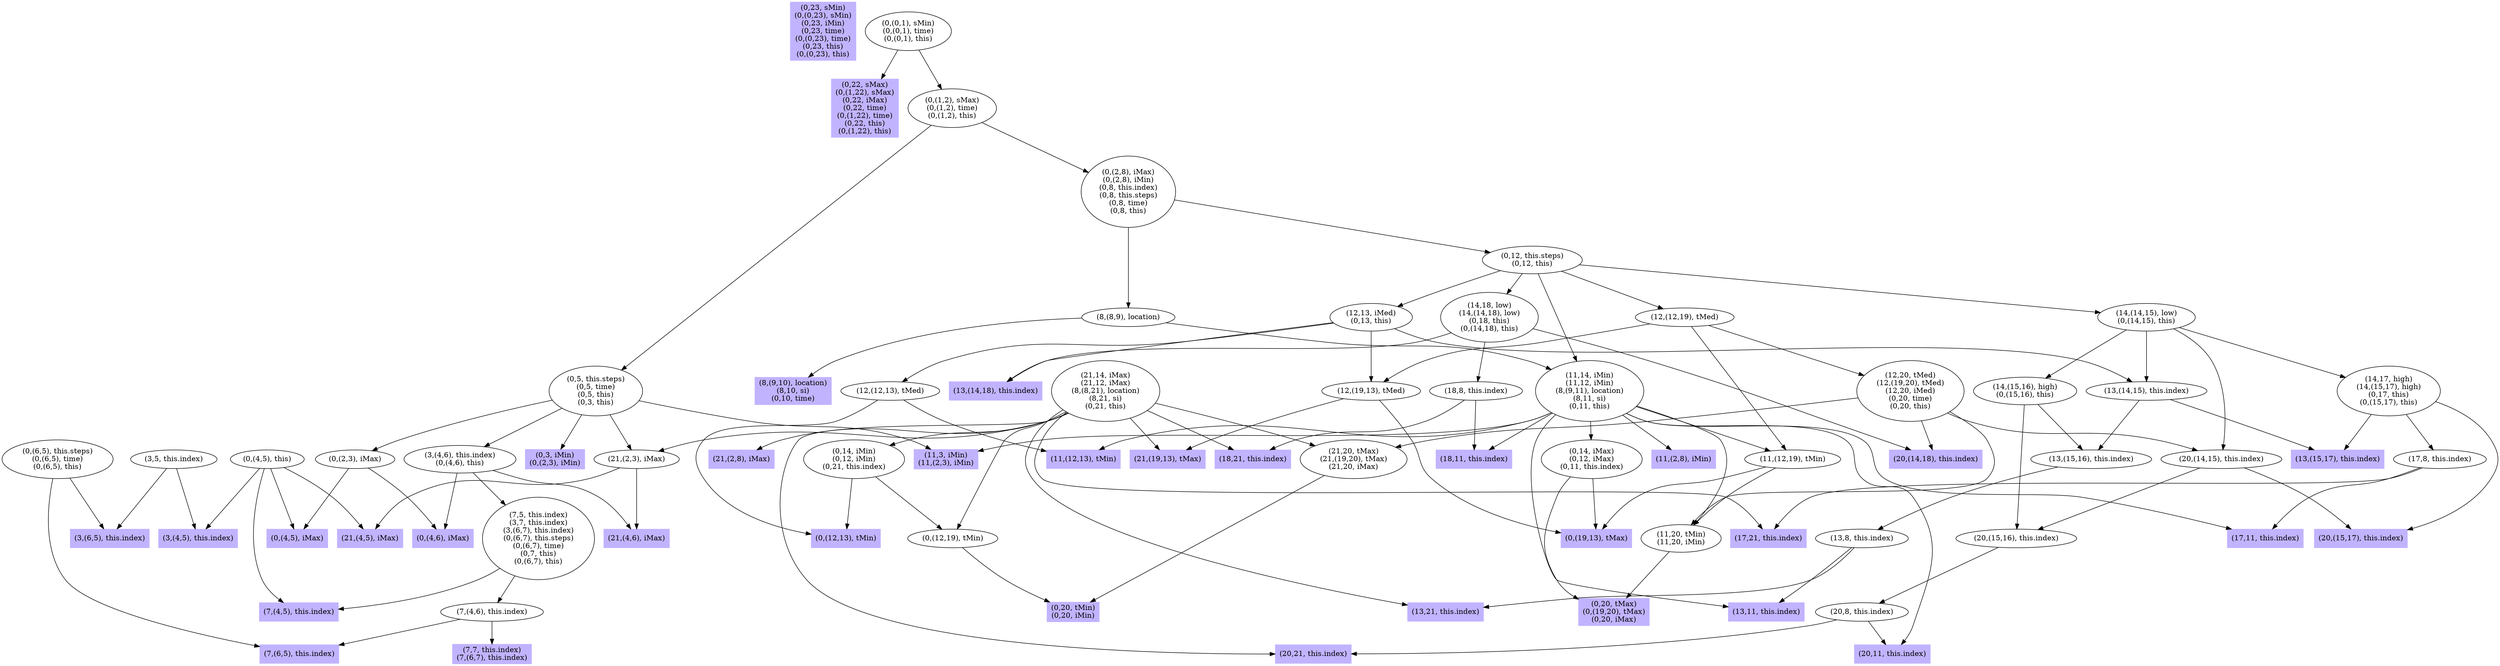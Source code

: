 digraph { 
116 [shape=box,style=filled,color=".7 .3 1.0",label="(0,23, sMin)\n(0,(0,23), sMin)\n(0,23, iMin)\n(0,23, time)\n(0,(0,23), time)\n(0,23, this)\n(0,(0,23), this)"];
117 [shape=box,style=filled,color=".7 .3 1.0",label="(0,22, sMax)\n(0,(1,22), sMax)\n(0,22, iMax)\n(0,22, time)\n(0,(1,22), time)\n(0,22, this)\n(0,(1,22), this)"];
118 [shape=box,style=filled,color=".7 .3 1.0",label="(7,7, this.index)\n(7,(6,7), this.index)"];
119 [shape=box,style=filled,color=".7 .3 1.0",label="(7,(6,5), this.index)"];
120 [label="(7,(4,6), this.index)"];
121 [shape=box,style=filled,color=".7 .3 1.0",label="(7,(4,5), this.index)"];
122 [label="(7,5, this.index)\n(3,7, this.index)\n(3,(6,7), this.index)\n(0,(6,7), this.steps)\n(0,(6,7), time)\n(0,7, this)\n(0,(6,7), this)"];
123 [shape=box,style=filled,color=".7 .3 1.0",label="(3,(6,5), this.index)"];
124 [label="(0,(6,5), this.steps)\n(0,(6,5), time)\n(0,(6,5), this)"];
125 [shape=box,style=filled,color=".7 .3 1.0",label="(0,(4,6), iMax)"];
126 [shape=box,style=filled,color=".7 .3 1.0",label="(21,(4,6), iMax)"];
127 [label="(3,(4,6), this.index)\n(0,(4,6), this)"];
128 [shape=box,style=filled,color=".7 .3 1.0",label="(0,(4,5), iMax)"];
129 [shape=box,style=filled,color=".7 .3 1.0",label="(21,(4,5), iMax)"];
130 [shape=box,style=filled,color=".7 .3 1.0",label="(3,(4,5), this.index)"];
131 [label="(0,(4,5), this)"];
132 [shape=box,style=filled,color=".7 .3 1.0",label="(0,3, iMin)\n(0,(2,3), iMin)"];
133 [label="(0,(2,3), iMax)"];
134 [label="(21,(2,3), iMax)"];
135 [shape=box,style=filled,color=".7 .3 1.0",label="(11,3, iMin)\n(11,(2,3), iMin)"];
136 [label="(3,5, this.index)"];
137 [label="(0,5, this.steps)\n(0,5, time)\n(0,5, this)\n(0,3, this)"];
138 [shape=box,style=filled,color=".7 .3 1.0",label="(0,20, tMax)\n(0,(19,20), tMax)\n(0,20, iMax)"];
139 [shape=box,style=filled,color=".7 .3 1.0",label="(0,(19,13), tMax)"];
140 [label="(0,14, iMax)\n(0,12, iMax)\n(0,11, this.index)"];
141 [shape=box,style=filled,color=".7 .3 1.0",label="(11,(2,8), iMin)"];
142 [label="(11,20, tMin)\n(11,20, iMin)"];
143 [label="(11,(12,19), tMin)"];
144 [shape=box,style=filled,color=".7 .3 1.0",label="(11,(12,13), tMin)"];
145 [shape=box,style=filled,color=".7 .3 1.0",label="(13,11, this.index)"];
146 [shape=box,style=filled,color=".7 .3 1.0",label="(20,11, this.index)"];
147 [shape=box,style=filled,color=".7 .3 1.0",label="(18,11, this.index)"];
148 [shape=box,style=filled,color=".7 .3 1.0",label="(17,11, this.index)"];
149 [label="(11,14, iMin)\n(11,12, iMin)\n(8,(9,11), location)\n(8,11, si)\n(0,11, this)"];
150 [shape=box,style=filled,color=".7 .3 1.0",label="(0,(12,13), tMin)"];
151 [shape=box,style=filled,color=".7 .3 1.0",label="(21,(19,13), tMax)"];
152 [label="(12,(12,13), tMed)"];
153 [label="(12,(19,13), tMed)"];
154 [shape=box,style=filled,color=".7 .3 1.0",label="(13,(14,18), this.index)"];
155 [shape=box,style=filled,color=".7 .3 1.0",label="(13,(15,17), this.index)"];
156 [shape=box,style=filled,color=".7 .3 1.0",label="(13,21, this.index)"];
157 [label="(13,8, this.index)"];
158 [label="(13,(15,16), this.index)"];
159 [label="(13,(14,15), this.index)"];
160 [label="(12,13, iMed)\n(0,13, this)"];
161 [shape=box,style=filled,color=".7 .3 1.0",label="(20,(14,18), this.index)"];
162 [shape=box,style=filled,color=".7 .3 1.0",label="(18,21, this.index)"];
163 [label="(18,8, this.index)"];
164 [label="(14,18, low)\n(14,(14,18), low)\n(0,18, this)\n(0,(14,18), this)"];
165 [shape=box,style=filled,color=".7 .3 1.0",label="(20,(15,17), this.index)"];
166 [shape=box,style=filled,color=".7 .3 1.0",label="(17,21, this.index)"];
167 [label="(17,8, this.index)"];
168 [label="(14,17, high)\n(14,(15,17), high)\n(0,17, this)\n(0,(15,17), this)"];
169 [shape=box,style=filled,color=".7 .3 1.0",label="(20,21, this.index)"];
170 [label="(20,8, this.index)"];
171 [label="(20,(15,16), this.index)"];
172 [label="(14,(15,16), high)\n(0,(15,16), this)"];
173 [label="(20,(14,15), this.index)"];
174 [label="(14,(14,15), low)\n(0,(14,15), this)"];
175 [shape=box,style=filled,color=".7 .3 1.0",label="(0,20, tMin)\n(0,20, iMin)"];
176 [label="(21,20, tMax)\n(21,(19,20), tMax)\n(21,20, iMax)"];
177 [label="(12,20, tMed)\n(12,(19,20), tMed)\n(12,20, iMed)\n(0,20, time)\n(0,20, this)"];
178 [label="(0,(12,19), tMin)"];
179 [label="(0,14, iMin)\n(0,12, iMin)\n(0,21, this.index)"];
180 [shape=box,style=filled,color=".7 .3 1.0",label="(21,(2,8), iMax)"];
181 [label="(21,14, iMax)\n(21,12, iMax)\n(8,(8,21), location)\n(8,21, si)\n(0,21, this)"];
182 [label="(12,(12,19), tMed)"];
183 [label="(0,12, this.steps)\n(0,12, this)"];
184 [shape=box,style=filled,color=".7 .3 1.0",label="(8,(9,10), location)\n(8,10, si)\n(0,10, time)"];
185 [label="(8,(8,9), location)"];
186 [label="(0,(2,8), iMax)\n(0,(2,8), iMin)\n(0,8, this.index)\n(0,8, this.steps)\n(0,8, time)\n(0,8, this)"];
187 [label="(0,(1,2), sMax)\n(0,(1,2), time)\n(0,(1,2), this)"];
188 [label="(0,(0,1), sMin)\n(0,(0,1), time)\n(0,(0,1), this)"];
120 -> 118;
120 -> 119;
122 -> 120;
122 -> 121;
124 -> 119;
124 -> 123;
127 -> 122;
127 -> 125;
127 -> 126;
131 -> 121;
131 -> 128;
131 -> 129;
131 -> 130;
133 -> 125;
133 -> 128;
134 -> 126;
134 -> 129;
136 -> 123;
136 -> 130;
137 -> 127;
137 -> 132;
137 -> 133;
137 -> 134;
137 -> 135;
140 -> 138;
140 -> 139;
142 -> 138;
143 -> 139;
143 -> 142;
149 -> 135;
149 -> 140;
149 -> 141;
149 -> 142;
149 -> 143;
149 -> 144;
149 -> 145;
149 -> 146;
149 -> 147;
149 -> 148;
152 -> 144;
152 -> 150;
153 -> 139;
153 -> 151;
157 -> 145;
157 -> 156;
158 -> 157;
159 -> 155;
159 -> 158;
160 -> 152;
160 -> 153;
160 -> 154;
160 -> 159;
163 -> 147;
163 -> 162;
164 -> 154;
164 -> 161;
164 -> 163;
167 -> 148;
167 -> 166;
168 -> 155;
168 -> 165;
168 -> 167;
170 -> 146;
170 -> 169;
171 -> 170;
172 -> 158;
172 -> 171;
173 -> 165;
173 -> 171;
174 -> 159;
174 -> 168;
174 -> 172;
174 -> 173;
176 -> 175;
177 -> 142;
177 -> 161;
177 -> 173;
177 -> 176;
178 -> 175;
179 -> 150;
179 -> 178;
181 -> 134;
181 -> 151;
181 -> 156;
181 -> 162;
181 -> 166;
181 -> 169;
181 -> 176;
181 -> 178;
181 -> 179;
181 -> 180;
182 -> 143;
182 -> 153;
182 -> 177;
183 -> 149;
183 -> 160;
183 -> 164;
183 -> 174;
183 -> 182;
185 -> 149;
185 -> 184;
186 -> 183;
186 -> 185;
187 -> 137;
187 -> 186;
188 -> 117;
188 -> 187;
}